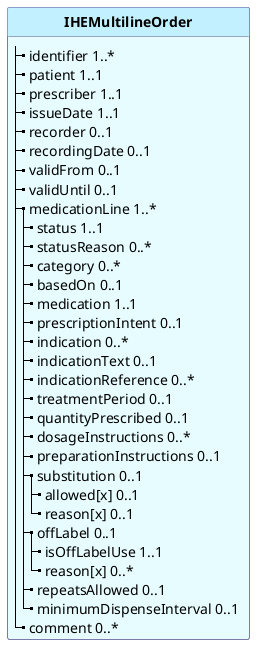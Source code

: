 @startuml
skinparam linetype polyline
hide circle
hide stereotype
hide method

skinparam class<<TM>> {
 BorderColor #505090
 BackgroundColor #e7fcff
 HeaderBackgroundColor Application
}


class "**IHEMultilineOrder**" as IHEMultilineOrder <<TM>>{
  |_ identifier 1..*   
  |_ patient 1..1   
  |_ prescriber 1..1   
  |_ issueDate 1..1   
  |_ recorder 0..1   
  |_ recordingDate 0..1   
  |_ validFrom 0..1   
  |_ validUntil 0..1   
  |_ medicationLine 1..*   
    |_ status 1..1   
    |_ statusReason 0..*   
    |_ category 0..*   
    |_ basedOn 0..1   
    |_ medication 1..1   
    |_ prescriptionIntent 0..1   
    |_ indication 0..*   
    |_ indicationText 0..1   
    |_ indicationReference 0..*   
    |_ treatmentPeriod 0..1   
    |_ quantityPrescribed 0..1   
    |_ dosageInstructions 0..*   
    |_ preparationInstructions 0..1   
    |_ substitution 0..1   
      |_ allowed[x] 0..1   
      |_ reason[x] 0..1   
    |_ offLabel 0..1   
      |_ isOffLabelUse 1..1   
      |_ reason[x] 0..*   
    |_ repeatsAllowed 0..1   
    |_ minimumDispenseInterval 0..1   
  |_ comment 0..*   
}
@enduml